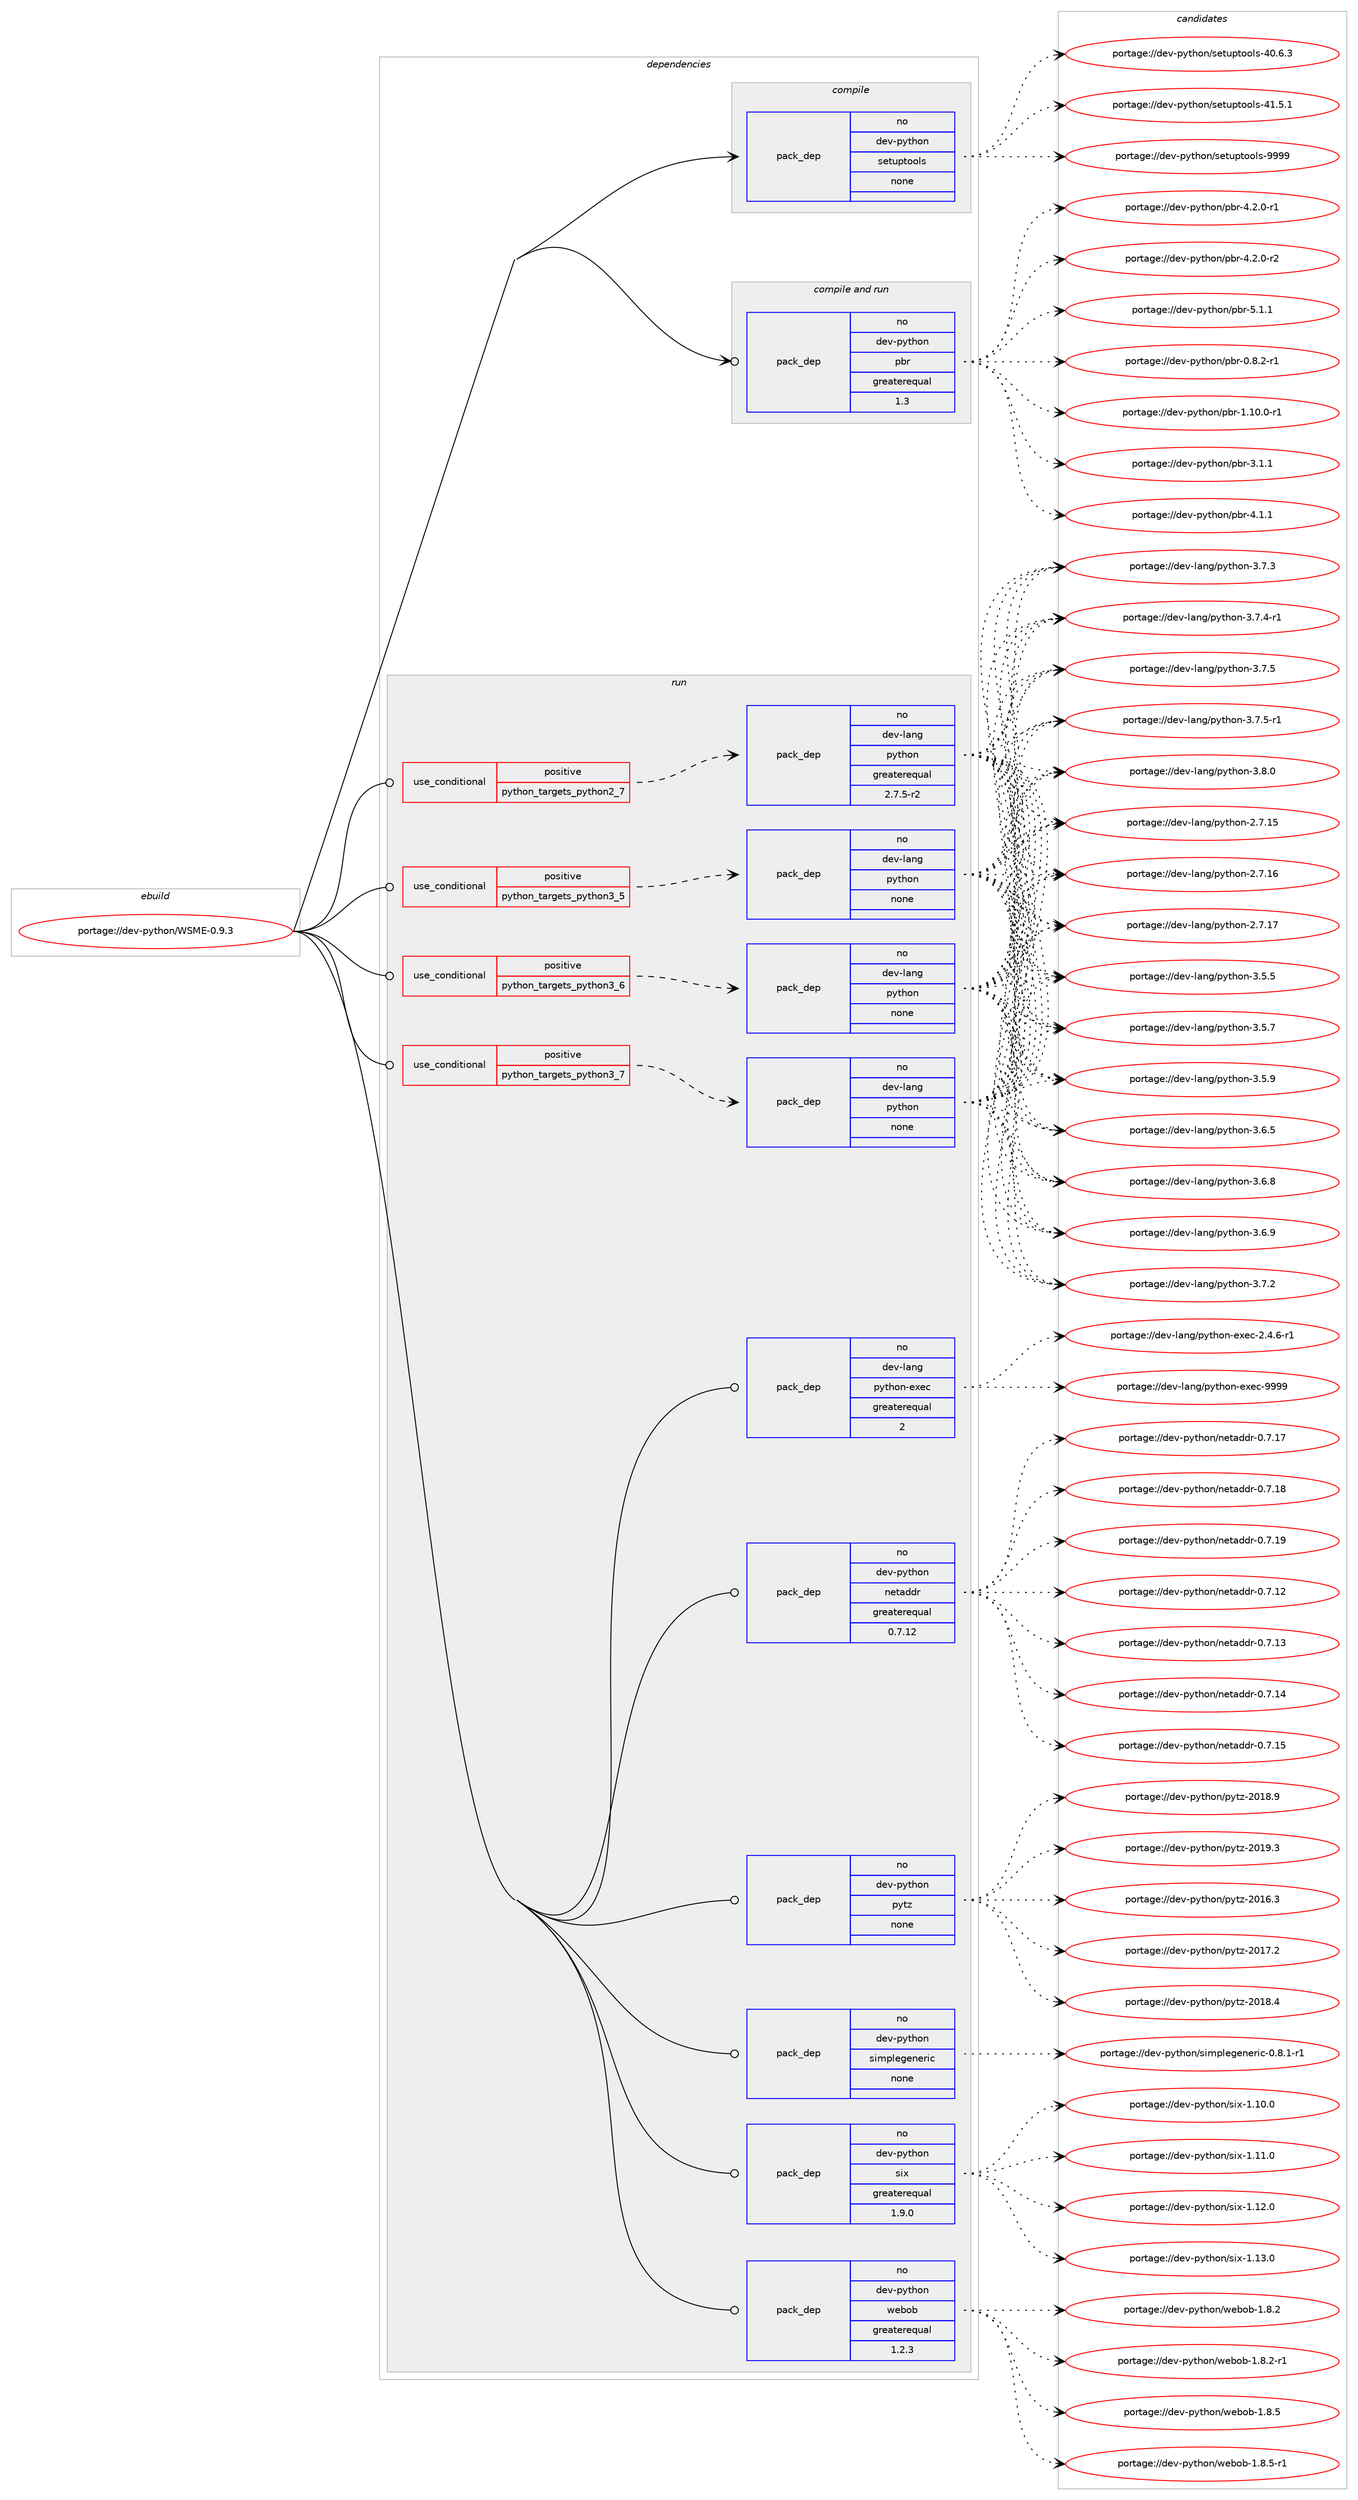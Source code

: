 digraph prolog {

# *************
# Graph options
# *************

newrank=true;
concentrate=true;
compound=true;
graph [rankdir=LR,fontname=Helvetica,fontsize=10,ranksep=1.5];#, ranksep=2.5, nodesep=0.2];
edge  [arrowhead=vee];
node  [fontname=Helvetica,fontsize=10];

# **********
# The ebuild
# **********

subgraph cluster_leftcol {
color=gray;
rank=same;
label=<<i>ebuild</i>>;
id [label="portage://dev-python/WSME-0.9.3", color=red, width=4, href="../dev-python/WSME-0.9.3.svg"];
}

# ****************
# The dependencies
# ****************

subgraph cluster_midcol {
color=gray;
label=<<i>dependencies</i>>;
subgraph cluster_compile {
fillcolor="#eeeeee";
style=filled;
label=<<i>compile</i>>;
subgraph pack99924 {
dependency128425 [label=<<TABLE BORDER="0" CELLBORDER="1" CELLSPACING="0" CELLPADDING="4" WIDTH="220"><TR><TD ROWSPAN="6" CELLPADDING="30">pack_dep</TD></TR><TR><TD WIDTH="110">no</TD></TR><TR><TD>dev-python</TD></TR><TR><TD>setuptools</TD></TR><TR><TD>none</TD></TR><TR><TD></TD></TR></TABLE>>, shape=none, color=blue];
}
id:e -> dependency128425:w [weight=20,style="solid",arrowhead="vee"];
}
subgraph cluster_compileandrun {
fillcolor="#eeeeee";
style=filled;
label=<<i>compile and run</i>>;
subgraph pack99925 {
dependency128426 [label=<<TABLE BORDER="0" CELLBORDER="1" CELLSPACING="0" CELLPADDING="4" WIDTH="220"><TR><TD ROWSPAN="6" CELLPADDING="30">pack_dep</TD></TR><TR><TD WIDTH="110">no</TD></TR><TR><TD>dev-python</TD></TR><TR><TD>pbr</TD></TR><TR><TD>greaterequal</TD></TR><TR><TD>1.3</TD></TR></TABLE>>, shape=none, color=blue];
}
id:e -> dependency128426:w [weight=20,style="solid",arrowhead="odotvee"];
}
subgraph cluster_run {
fillcolor="#eeeeee";
style=filled;
label=<<i>run</i>>;
subgraph cond25200 {
dependency128427 [label=<<TABLE BORDER="0" CELLBORDER="1" CELLSPACING="0" CELLPADDING="4"><TR><TD ROWSPAN="3" CELLPADDING="10">use_conditional</TD></TR><TR><TD>positive</TD></TR><TR><TD>python_targets_python2_7</TD></TR></TABLE>>, shape=none, color=red];
subgraph pack99926 {
dependency128428 [label=<<TABLE BORDER="0" CELLBORDER="1" CELLSPACING="0" CELLPADDING="4" WIDTH="220"><TR><TD ROWSPAN="6" CELLPADDING="30">pack_dep</TD></TR><TR><TD WIDTH="110">no</TD></TR><TR><TD>dev-lang</TD></TR><TR><TD>python</TD></TR><TR><TD>greaterequal</TD></TR><TR><TD>2.7.5-r2</TD></TR></TABLE>>, shape=none, color=blue];
}
dependency128427:e -> dependency128428:w [weight=20,style="dashed",arrowhead="vee"];
}
id:e -> dependency128427:w [weight=20,style="solid",arrowhead="odot"];
subgraph cond25201 {
dependency128429 [label=<<TABLE BORDER="0" CELLBORDER="1" CELLSPACING="0" CELLPADDING="4"><TR><TD ROWSPAN="3" CELLPADDING="10">use_conditional</TD></TR><TR><TD>positive</TD></TR><TR><TD>python_targets_python3_5</TD></TR></TABLE>>, shape=none, color=red];
subgraph pack99927 {
dependency128430 [label=<<TABLE BORDER="0" CELLBORDER="1" CELLSPACING="0" CELLPADDING="4" WIDTH="220"><TR><TD ROWSPAN="6" CELLPADDING="30">pack_dep</TD></TR><TR><TD WIDTH="110">no</TD></TR><TR><TD>dev-lang</TD></TR><TR><TD>python</TD></TR><TR><TD>none</TD></TR><TR><TD></TD></TR></TABLE>>, shape=none, color=blue];
}
dependency128429:e -> dependency128430:w [weight=20,style="dashed",arrowhead="vee"];
}
id:e -> dependency128429:w [weight=20,style="solid",arrowhead="odot"];
subgraph cond25202 {
dependency128431 [label=<<TABLE BORDER="0" CELLBORDER="1" CELLSPACING="0" CELLPADDING="4"><TR><TD ROWSPAN="3" CELLPADDING="10">use_conditional</TD></TR><TR><TD>positive</TD></TR><TR><TD>python_targets_python3_6</TD></TR></TABLE>>, shape=none, color=red];
subgraph pack99928 {
dependency128432 [label=<<TABLE BORDER="0" CELLBORDER="1" CELLSPACING="0" CELLPADDING="4" WIDTH="220"><TR><TD ROWSPAN="6" CELLPADDING="30">pack_dep</TD></TR><TR><TD WIDTH="110">no</TD></TR><TR><TD>dev-lang</TD></TR><TR><TD>python</TD></TR><TR><TD>none</TD></TR><TR><TD></TD></TR></TABLE>>, shape=none, color=blue];
}
dependency128431:e -> dependency128432:w [weight=20,style="dashed",arrowhead="vee"];
}
id:e -> dependency128431:w [weight=20,style="solid",arrowhead="odot"];
subgraph cond25203 {
dependency128433 [label=<<TABLE BORDER="0" CELLBORDER="1" CELLSPACING="0" CELLPADDING="4"><TR><TD ROWSPAN="3" CELLPADDING="10">use_conditional</TD></TR><TR><TD>positive</TD></TR><TR><TD>python_targets_python3_7</TD></TR></TABLE>>, shape=none, color=red];
subgraph pack99929 {
dependency128434 [label=<<TABLE BORDER="0" CELLBORDER="1" CELLSPACING="0" CELLPADDING="4" WIDTH="220"><TR><TD ROWSPAN="6" CELLPADDING="30">pack_dep</TD></TR><TR><TD WIDTH="110">no</TD></TR><TR><TD>dev-lang</TD></TR><TR><TD>python</TD></TR><TR><TD>none</TD></TR><TR><TD></TD></TR></TABLE>>, shape=none, color=blue];
}
dependency128433:e -> dependency128434:w [weight=20,style="dashed",arrowhead="vee"];
}
id:e -> dependency128433:w [weight=20,style="solid",arrowhead="odot"];
subgraph pack99930 {
dependency128435 [label=<<TABLE BORDER="0" CELLBORDER="1" CELLSPACING="0" CELLPADDING="4" WIDTH="220"><TR><TD ROWSPAN="6" CELLPADDING="30">pack_dep</TD></TR><TR><TD WIDTH="110">no</TD></TR><TR><TD>dev-lang</TD></TR><TR><TD>python-exec</TD></TR><TR><TD>greaterequal</TD></TR><TR><TD>2</TD></TR></TABLE>>, shape=none, color=blue];
}
id:e -> dependency128435:w [weight=20,style="solid",arrowhead="odot"];
subgraph pack99931 {
dependency128436 [label=<<TABLE BORDER="0" CELLBORDER="1" CELLSPACING="0" CELLPADDING="4" WIDTH="220"><TR><TD ROWSPAN="6" CELLPADDING="30">pack_dep</TD></TR><TR><TD WIDTH="110">no</TD></TR><TR><TD>dev-python</TD></TR><TR><TD>netaddr</TD></TR><TR><TD>greaterequal</TD></TR><TR><TD>0.7.12</TD></TR></TABLE>>, shape=none, color=blue];
}
id:e -> dependency128436:w [weight=20,style="solid",arrowhead="odot"];
subgraph pack99932 {
dependency128437 [label=<<TABLE BORDER="0" CELLBORDER="1" CELLSPACING="0" CELLPADDING="4" WIDTH="220"><TR><TD ROWSPAN="6" CELLPADDING="30">pack_dep</TD></TR><TR><TD WIDTH="110">no</TD></TR><TR><TD>dev-python</TD></TR><TR><TD>pytz</TD></TR><TR><TD>none</TD></TR><TR><TD></TD></TR></TABLE>>, shape=none, color=blue];
}
id:e -> dependency128437:w [weight=20,style="solid",arrowhead="odot"];
subgraph pack99933 {
dependency128438 [label=<<TABLE BORDER="0" CELLBORDER="1" CELLSPACING="0" CELLPADDING="4" WIDTH="220"><TR><TD ROWSPAN="6" CELLPADDING="30">pack_dep</TD></TR><TR><TD WIDTH="110">no</TD></TR><TR><TD>dev-python</TD></TR><TR><TD>simplegeneric</TD></TR><TR><TD>none</TD></TR><TR><TD></TD></TR></TABLE>>, shape=none, color=blue];
}
id:e -> dependency128438:w [weight=20,style="solid",arrowhead="odot"];
subgraph pack99934 {
dependency128439 [label=<<TABLE BORDER="0" CELLBORDER="1" CELLSPACING="0" CELLPADDING="4" WIDTH="220"><TR><TD ROWSPAN="6" CELLPADDING="30">pack_dep</TD></TR><TR><TD WIDTH="110">no</TD></TR><TR><TD>dev-python</TD></TR><TR><TD>six</TD></TR><TR><TD>greaterequal</TD></TR><TR><TD>1.9.0</TD></TR></TABLE>>, shape=none, color=blue];
}
id:e -> dependency128439:w [weight=20,style="solid",arrowhead="odot"];
subgraph pack99935 {
dependency128440 [label=<<TABLE BORDER="0" CELLBORDER="1" CELLSPACING="0" CELLPADDING="4" WIDTH="220"><TR><TD ROWSPAN="6" CELLPADDING="30">pack_dep</TD></TR><TR><TD WIDTH="110">no</TD></TR><TR><TD>dev-python</TD></TR><TR><TD>webob</TD></TR><TR><TD>greaterequal</TD></TR><TR><TD>1.2.3</TD></TR></TABLE>>, shape=none, color=blue];
}
id:e -> dependency128440:w [weight=20,style="solid",arrowhead="odot"];
}
}

# **************
# The candidates
# **************

subgraph cluster_choices {
rank=same;
color=gray;
label=<<i>candidates</i>>;

subgraph choice99924 {
color=black;
nodesep=1;
choiceportage100101118451121211161041111104711510111611711211611111110811545524846544651 [label="portage://dev-python/setuptools-40.6.3", color=red, width=4,href="../dev-python/setuptools-40.6.3.svg"];
choiceportage100101118451121211161041111104711510111611711211611111110811545524946534649 [label="portage://dev-python/setuptools-41.5.1", color=red, width=4,href="../dev-python/setuptools-41.5.1.svg"];
choiceportage10010111845112121116104111110471151011161171121161111111081154557575757 [label="portage://dev-python/setuptools-9999", color=red, width=4,href="../dev-python/setuptools-9999.svg"];
dependency128425:e -> choiceportage100101118451121211161041111104711510111611711211611111110811545524846544651:w [style=dotted,weight="100"];
dependency128425:e -> choiceportage100101118451121211161041111104711510111611711211611111110811545524946534649:w [style=dotted,weight="100"];
dependency128425:e -> choiceportage10010111845112121116104111110471151011161171121161111111081154557575757:w [style=dotted,weight="100"];
}
subgraph choice99925 {
color=black;
nodesep=1;
choiceportage1001011184511212111610411111047112981144548465646504511449 [label="portage://dev-python/pbr-0.8.2-r1", color=red, width=4,href="../dev-python/pbr-0.8.2-r1.svg"];
choiceportage100101118451121211161041111104711298114454946494846484511449 [label="portage://dev-python/pbr-1.10.0-r1", color=red, width=4,href="../dev-python/pbr-1.10.0-r1.svg"];
choiceportage100101118451121211161041111104711298114455146494649 [label="portage://dev-python/pbr-3.1.1", color=red, width=4,href="../dev-python/pbr-3.1.1.svg"];
choiceportage100101118451121211161041111104711298114455246494649 [label="portage://dev-python/pbr-4.1.1", color=red, width=4,href="../dev-python/pbr-4.1.1.svg"];
choiceportage1001011184511212111610411111047112981144552465046484511449 [label="portage://dev-python/pbr-4.2.0-r1", color=red, width=4,href="../dev-python/pbr-4.2.0-r1.svg"];
choiceportage1001011184511212111610411111047112981144552465046484511450 [label="portage://dev-python/pbr-4.2.0-r2", color=red, width=4,href="../dev-python/pbr-4.2.0-r2.svg"];
choiceportage100101118451121211161041111104711298114455346494649 [label="portage://dev-python/pbr-5.1.1", color=red, width=4,href="../dev-python/pbr-5.1.1.svg"];
dependency128426:e -> choiceportage1001011184511212111610411111047112981144548465646504511449:w [style=dotted,weight="100"];
dependency128426:e -> choiceportage100101118451121211161041111104711298114454946494846484511449:w [style=dotted,weight="100"];
dependency128426:e -> choiceportage100101118451121211161041111104711298114455146494649:w [style=dotted,weight="100"];
dependency128426:e -> choiceportage100101118451121211161041111104711298114455246494649:w [style=dotted,weight="100"];
dependency128426:e -> choiceportage1001011184511212111610411111047112981144552465046484511449:w [style=dotted,weight="100"];
dependency128426:e -> choiceportage1001011184511212111610411111047112981144552465046484511450:w [style=dotted,weight="100"];
dependency128426:e -> choiceportage100101118451121211161041111104711298114455346494649:w [style=dotted,weight="100"];
}
subgraph choice99926 {
color=black;
nodesep=1;
choiceportage10010111845108971101034711212111610411111045504655464953 [label="portage://dev-lang/python-2.7.15", color=red, width=4,href="../dev-lang/python-2.7.15.svg"];
choiceportage10010111845108971101034711212111610411111045504655464954 [label="portage://dev-lang/python-2.7.16", color=red, width=4,href="../dev-lang/python-2.7.16.svg"];
choiceportage10010111845108971101034711212111610411111045504655464955 [label="portage://dev-lang/python-2.7.17", color=red, width=4,href="../dev-lang/python-2.7.17.svg"];
choiceportage100101118451089711010347112121116104111110455146534653 [label="portage://dev-lang/python-3.5.5", color=red, width=4,href="../dev-lang/python-3.5.5.svg"];
choiceportage100101118451089711010347112121116104111110455146534655 [label="portage://dev-lang/python-3.5.7", color=red, width=4,href="../dev-lang/python-3.5.7.svg"];
choiceportage100101118451089711010347112121116104111110455146534657 [label="portage://dev-lang/python-3.5.9", color=red, width=4,href="../dev-lang/python-3.5.9.svg"];
choiceportage100101118451089711010347112121116104111110455146544653 [label="portage://dev-lang/python-3.6.5", color=red, width=4,href="../dev-lang/python-3.6.5.svg"];
choiceportage100101118451089711010347112121116104111110455146544656 [label="portage://dev-lang/python-3.6.8", color=red, width=4,href="../dev-lang/python-3.6.8.svg"];
choiceportage100101118451089711010347112121116104111110455146544657 [label="portage://dev-lang/python-3.6.9", color=red, width=4,href="../dev-lang/python-3.6.9.svg"];
choiceportage100101118451089711010347112121116104111110455146554650 [label="portage://dev-lang/python-3.7.2", color=red, width=4,href="../dev-lang/python-3.7.2.svg"];
choiceportage100101118451089711010347112121116104111110455146554651 [label="portage://dev-lang/python-3.7.3", color=red, width=4,href="../dev-lang/python-3.7.3.svg"];
choiceportage1001011184510897110103471121211161041111104551465546524511449 [label="portage://dev-lang/python-3.7.4-r1", color=red, width=4,href="../dev-lang/python-3.7.4-r1.svg"];
choiceportage100101118451089711010347112121116104111110455146554653 [label="portage://dev-lang/python-3.7.5", color=red, width=4,href="../dev-lang/python-3.7.5.svg"];
choiceportage1001011184510897110103471121211161041111104551465546534511449 [label="portage://dev-lang/python-3.7.5-r1", color=red, width=4,href="../dev-lang/python-3.7.5-r1.svg"];
choiceportage100101118451089711010347112121116104111110455146564648 [label="portage://dev-lang/python-3.8.0", color=red, width=4,href="../dev-lang/python-3.8.0.svg"];
dependency128428:e -> choiceportage10010111845108971101034711212111610411111045504655464953:w [style=dotted,weight="100"];
dependency128428:e -> choiceportage10010111845108971101034711212111610411111045504655464954:w [style=dotted,weight="100"];
dependency128428:e -> choiceportage10010111845108971101034711212111610411111045504655464955:w [style=dotted,weight="100"];
dependency128428:e -> choiceportage100101118451089711010347112121116104111110455146534653:w [style=dotted,weight="100"];
dependency128428:e -> choiceportage100101118451089711010347112121116104111110455146534655:w [style=dotted,weight="100"];
dependency128428:e -> choiceportage100101118451089711010347112121116104111110455146534657:w [style=dotted,weight="100"];
dependency128428:e -> choiceportage100101118451089711010347112121116104111110455146544653:w [style=dotted,weight="100"];
dependency128428:e -> choiceportage100101118451089711010347112121116104111110455146544656:w [style=dotted,weight="100"];
dependency128428:e -> choiceportage100101118451089711010347112121116104111110455146544657:w [style=dotted,weight="100"];
dependency128428:e -> choiceportage100101118451089711010347112121116104111110455146554650:w [style=dotted,weight="100"];
dependency128428:e -> choiceportage100101118451089711010347112121116104111110455146554651:w [style=dotted,weight="100"];
dependency128428:e -> choiceportage1001011184510897110103471121211161041111104551465546524511449:w [style=dotted,weight="100"];
dependency128428:e -> choiceportage100101118451089711010347112121116104111110455146554653:w [style=dotted,weight="100"];
dependency128428:e -> choiceportage1001011184510897110103471121211161041111104551465546534511449:w [style=dotted,weight="100"];
dependency128428:e -> choiceportage100101118451089711010347112121116104111110455146564648:w [style=dotted,weight="100"];
}
subgraph choice99927 {
color=black;
nodesep=1;
choiceportage10010111845108971101034711212111610411111045504655464953 [label="portage://dev-lang/python-2.7.15", color=red, width=4,href="../dev-lang/python-2.7.15.svg"];
choiceportage10010111845108971101034711212111610411111045504655464954 [label="portage://dev-lang/python-2.7.16", color=red, width=4,href="../dev-lang/python-2.7.16.svg"];
choiceportage10010111845108971101034711212111610411111045504655464955 [label="portage://dev-lang/python-2.7.17", color=red, width=4,href="../dev-lang/python-2.7.17.svg"];
choiceportage100101118451089711010347112121116104111110455146534653 [label="portage://dev-lang/python-3.5.5", color=red, width=4,href="../dev-lang/python-3.5.5.svg"];
choiceportage100101118451089711010347112121116104111110455146534655 [label="portage://dev-lang/python-3.5.7", color=red, width=4,href="../dev-lang/python-3.5.7.svg"];
choiceportage100101118451089711010347112121116104111110455146534657 [label="portage://dev-lang/python-3.5.9", color=red, width=4,href="../dev-lang/python-3.5.9.svg"];
choiceportage100101118451089711010347112121116104111110455146544653 [label="portage://dev-lang/python-3.6.5", color=red, width=4,href="../dev-lang/python-3.6.5.svg"];
choiceportage100101118451089711010347112121116104111110455146544656 [label="portage://dev-lang/python-3.6.8", color=red, width=4,href="../dev-lang/python-3.6.8.svg"];
choiceportage100101118451089711010347112121116104111110455146544657 [label="portage://dev-lang/python-3.6.9", color=red, width=4,href="../dev-lang/python-3.6.9.svg"];
choiceportage100101118451089711010347112121116104111110455146554650 [label="portage://dev-lang/python-3.7.2", color=red, width=4,href="../dev-lang/python-3.7.2.svg"];
choiceportage100101118451089711010347112121116104111110455146554651 [label="portage://dev-lang/python-3.7.3", color=red, width=4,href="../dev-lang/python-3.7.3.svg"];
choiceportage1001011184510897110103471121211161041111104551465546524511449 [label="portage://dev-lang/python-3.7.4-r1", color=red, width=4,href="../dev-lang/python-3.7.4-r1.svg"];
choiceportage100101118451089711010347112121116104111110455146554653 [label="portage://dev-lang/python-3.7.5", color=red, width=4,href="../dev-lang/python-3.7.5.svg"];
choiceportage1001011184510897110103471121211161041111104551465546534511449 [label="portage://dev-lang/python-3.7.5-r1", color=red, width=4,href="../dev-lang/python-3.7.5-r1.svg"];
choiceportage100101118451089711010347112121116104111110455146564648 [label="portage://dev-lang/python-3.8.0", color=red, width=4,href="../dev-lang/python-3.8.0.svg"];
dependency128430:e -> choiceportage10010111845108971101034711212111610411111045504655464953:w [style=dotted,weight="100"];
dependency128430:e -> choiceportage10010111845108971101034711212111610411111045504655464954:w [style=dotted,weight="100"];
dependency128430:e -> choiceportage10010111845108971101034711212111610411111045504655464955:w [style=dotted,weight="100"];
dependency128430:e -> choiceportage100101118451089711010347112121116104111110455146534653:w [style=dotted,weight="100"];
dependency128430:e -> choiceportage100101118451089711010347112121116104111110455146534655:w [style=dotted,weight="100"];
dependency128430:e -> choiceportage100101118451089711010347112121116104111110455146534657:w [style=dotted,weight="100"];
dependency128430:e -> choiceportage100101118451089711010347112121116104111110455146544653:w [style=dotted,weight="100"];
dependency128430:e -> choiceportage100101118451089711010347112121116104111110455146544656:w [style=dotted,weight="100"];
dependency128430:e -> choiceportage100101118451089711010347112121116104111110455146544657:w [style=dotted,weight="100"];
dependency128430:e -> choiceportage100101118451089711010347112121116104111110455146554650:w [style=dotted,weight="100"];
dependency128430:e -> choiceportage100101118451089711010347112121116104111110455146554651:w [style=dotted,weight="100"];
dependency128430:e -> choiceportage1001011184510897110103471121211161041111104551465546524511449:w [style=dotted,weight="100"];
dependency128430:e -> choiceportage100101118451089711010347112121116104111110455146554653:w [style=dotted,weight="100"];
dependency128430:e -> choiceportage1001011184510897110103471121211161041111104551465546534511449:w [style=dotted,weight="100"];
dependency128430:e -> choiceportage100101118451089711010347112121116104111110455146564648:w [style=dotted,weight="100"];
}
subgraph choice99928 {
color=black;
nodesep=1;
choiceportage10010111845108971101034711212111610411111045504655464953 [label="portage://dev-lang/python-2.7.15", color=red, width=4,href="../dev-lang/python-2.7.15.svg"];
choiceportage10010111845108971101034711212111610411111045504655464954 [label="portage://dev-lang/python-2.7.16", color=red, width=4,href="../dev-lang/python-2.7.16.svg"];
choiceportage10010111845108971101034711212111610411111045504655464955 [label="portage://dev-lang/python-2.7.17", color=red, width=4,href="../dev-lang/python-2.7.17.svg"];
choiceportage100101118451089711010347112121116104111110455146534653 [label="portage://dev-lang/python-3.5.5", color=red, width=4,href="../dev-lang/python-3.5.5.svg"];
choiceportage100101118451089711010347112121116104111110455146534655 [label="portage://dev-lang/python-3.5.7", color=red, width=4,href="../dev-lang/python-3.5.7.svg"];
choiceportage100101118451089711010347112121116104111110455146534657 [label="portage://dev-lang/python-3.5.9", color=red, width=4,href="../dev-lang/python-3.5.9.svg"];
choiceportage100101118451089711010347112121116104111110455146544653 [label="portage://dev-lang/python-3.6.5", color=red, width=4,href="../dev-lang/python-3.6.5.svg"];
choiceportage100101118451089711010347112121116104111110455146544656 [label="portage://dev-lang/python-3.6.8", color=red, width=4,href="../dev-lang/python-3.6.8.svg"];
choiceportage100101118451089711010347112121116104111110455146544657 [label="portage://dev-lang/python-3.6.9", color=red, width=4,href="../dev-lang/python-3.6.9.svg"];
choiceportage100101118451089711010347112121116104111110455146554650 [label="portage://dev-lang/python-3.7.2", color=red, width=4,href="../dev-lang/python-3.7.2.svg"];
choiceportage100101118451089711010347112121116104111110455146554651 [label="portage://dev-lang/python-3.7.3", color=red, width=4,href="../dev-lang/python-3.7.3.svg"];
choiceportage1001011184510897110103471121211161041111104551465546524511449 [label="portage://dev-lang/python-3.7.4-r1", color=red, width=4,href="../dev-lang/python-3.7.4-r1.svg"];
choiceportage100101118451089711010347112121116104111110455146554653 [label="portage://dev-lang/python-3.7.5", color=red, width=4,href="../dev-lang/python-3.7.5.svg"];
choiceportage1001011184510897110103471121211161041111104551465546534511449 [label="portage://dev-lang/python-3.7.5-r1", color=red, width=4,href="../dev-lang/python-3.7.5-r1.svg"];
choiceportage100101118451089711010347112121116104111110455146564648 [label="portage://dev-lang/python-3.8.0", color=red, width=4,href="../dev-lang/python-3.8.0.svg"];
dependency128432:e -> choiceportage10010111845108971101034711212111610411111045504655464953:w [style=dotted,weight="100"];
dependency128432:e -> choiceportage10010111845108971101034711212111610411111045504655464954:w [style=dotted,weight="100"];
dependency128432:e -> choiceportage10010111845108971101034711212111610411111045504655464955:w [style=dotted,weight="100"];
dependency128432:e -> choiceportage100101118451089711010347112121116104111110455146534653:w [style=dotted,weight="100"];
dependency128432:e -> choiceportage100101118451089711010347112121116104111110455146534655:w [style=dotted,weight="100"];
dependency128432:e -> choiceportage100101118451089711010347112121116104111110455146534657:w [style=dotted,weight="100"];
dependency128432:e -> choiceportage100101118451089711010347112121116104111110455146544653:w [style=dotted,weight="100"];
dependency128432:e -> choiceportage100101118451089711010347112121116104111110455146544656:w [style=dotted,weight="100"];
dependency128432:e -> choiceportage100101118451089711010347112121116104111110455146544657:w [style=dotted,weight="100"];
dependency128432:e -> choiceportage100101118451089711010347112121116104111110455146554650:w [style=dotted,weight="100"];
dependency128432:e -> choiceportage100101118451089711010347112121116104111110455146554651:w [style=dotted,weight="100"];
dependency128432:e -> choiceportage1001011184510897110103471121211161041111104551465546524511449:w [style=dotted,weight="100"];
dependency128432:e -> choiceportage100101118451089711010347112121116104111110455146554653:w [style=dotted,weight="100"];
dependency128432:e -> choiceportage1001011184510897110103471121211161041111104551465546534511449:w [style=dotted,weight="100"];
dependency128432:e -> choiceportage100101118451089711010347112121116104111110455146564648:w [style=dotted,weight="100"];
}
subgraph choice99929 {
color=black;
nodesep=1;
choiceportage10010111845108971101034711212111610411111045504655464953 [label="portage://dev-lang/python-2.7.15", color=red, width=4,href="../dev-lang/python-2.7.15.svg"];
choiceportage10010111845108971101034711212111610411111045504655464954 [label="portage://dev-lang/python-2.7.16", color=red, width=4,href="../dev-lang/python-2.7.16.svg"];
choiceportage10010111845108971101034711212111610411111045504655464955 [label="portage://dev-lang/python-2.7.17", color=red, width=4,href="../dev-lang/python-2.7.17.svg"];
choiceportage100101118451089711010347112121116104111110455146534653 [label="portage://dev-lang/python-3.5.5", color=red, width=4,href="../dev-lang/python-3.5.5.svg"];
choiceportage100101118451089711010347112121116104111110455146534655 [label="portage://dev-lang/python-3.5.7", color=red, width=4,href="../dev-lang/python-3.5.7.svg"];
choiceportage100101118451089711010347112121116104111110455146534657 [label="portage://dev-lang/python-3.5.9", color=red, width=4,href="../dev-lang/python-3.5.9.svg"];
choiceportage100101118451089711010347112121116104111110455146544653 [label="portage://dev-lang/python-3.6.5", color=red, width=4,href="../dev-lang/python-3.6.5.svg"];
choiceportage100101118451089711010347112121116104111110455146544656 [label="portage://dev-lang/python-3.6.8", color=red, width=4,href="../dev-lang/python-3.6.8.svg"];
choiceportage100101118451089711010347112121116104111110455146544657 [label="portage://dev-lang/python-3.6.9", color=red, width=4,href="../dev-lang/python-3.6.9.svg"];
choiceportage100101118451089711010347112121116104111110455146554650 [label="portage://dev-lang/python-3.7.2", color=red, width=4,href="../dev-lang/python-3.7.2.svg"];
choiceportage100101118451089711010347112121116104111110455146554651 [label="portage://dev-lang/python-3.7.3", color=red, width=4,href="../dev-lang/python-3.7.3.svg"];
choiceportage1001011184510897110103471121211161041111104551465546524511449 [label="portage://dev-lang/python-3.7.4-r1", color=red, width=4,href="../dev-lang/python-3.7.4-r1.svg"];
choiceportage100101118451089711010347112121116104111110455146554653 [label="portage://dev-lang/python-3.7.5", color=red, width=4,href="../dev-lang/python-3.7.5.svg"];
choiceportage1001011184510897110103471121211161041111104551465546534511449 [label="portage://dev-lang/python-3.7.5-r1", color=red, width=4,href="../dev-lang/python-3.7.5-r1.svg"];
choiceportage100101118451089711010347112121116104111110455146564648 [label="portage://dev-lang/python-3.8.0", color=red, width=4,href="../dev-lang/python-3.8.0.svg"];
dependency128434:e -> choiceportage10010111845108971101034711212111610411111045504655464953:w [style=dotted,weight="100"];
dependency128434:e -> choiceportage10010111845108971101034711212111610411111045504655464954:w [style=dotted,weight="100"];
dependency128434:e -> choiceportage10010111845108971101034711212111610411111045504655464955:w [style=dotted,weight="100"];
dependency128434:e -> choiceportage100101118451089711010347112121116104111110455146534653:w [style=dotted,weight="100"];
dependency128434:e -> choiceportage100101118451089711010347112121116104111110455146534655:w [style=dotted,weight="100"];
dependency128434:e -> choiceportage100101118451089711010347112121116104111110455146534657:w [style=dotted,weight="100"];
dependency128434:e -> choiceportage100101118451089711010347112121116104111110455146544653:w [style=dotted,weight="100"];
dependency128434:e -> choiceportage100101118451089711010347112121116104111110455146544656:w [style=dotted,weight="100"];
dependency128434:e -> choiceportage100101118451089711010347112121116104111110455146544657:w [style=dotted,weight="100"];
dependency128434:e -> choiceportage100101118451089711010347112121116104111110455146554650:w [style=dotted,weight="100"];
dependency128434:e -> choiceportage100101118451089711010347112121116104111110455146554651:w [style=dotted,weight="100"];
dependency128434:e -> choiceportage1001011184510897110103471121211161041111104551465546524511449:w [style=dotted,weight="100"];
dependency128434:e -> choiceportage100101118451089711010347112121116104111110455146554653:w [style=dotted,weight="100"];
dependency128434:e -> choiceportage1001011184510897110103471121211161041111104551465546534511449:w [style=dotted,weight="100"];
dependency128434:e -> choiceportage100101118451089711010347112121116104111110455146564648:w [style=dotted,weight="100"];
}
subgraph choice99930 {
color=black;
nodesep=1;
choiceportage10010111845108971101034711212111610411111045101120101994550465246544511449 [label="portage://dev-lang/python-exec-2.4.6-r1", color=red, width=4,href="../dev-lang/python-exec-2.4.6-r1.svg"];
choiceportage10010111845108971101034711212111610411111045101120101994557575757 [label="portage://dev-lang/python-exec-9999", color=red, width=4,href="../dev-lang/python-exec-9999.svg"];
dependency128435:e -> choiceportage10010111845108971101034711212111610411111045101120101994550465246544511449:w [style=dotted,weight="100"];
dependency128435:e -> choiceportage10010111845108971101034711212111610411111045101120101994557575757:w [style=dotted,weight="100"];
}
subgraph choice99931 {
color=black;
nodesep=1;
choiceportage10010111845112121116104111110471101011169710010011445484655464950 [label="portage://dev-python/netaddr-0.7.12", color=red, width=4,href="../dev-python/netaddr-0.7.12.svg"];
choiceportage10010111845112121116104111110471101011169710010011445484655464951 [label="portage://dev-python/netaddr-0.7.13", color=red, width=4,href="../dev-python/netaddr-0.7.13.svg"];
choiceportage10010111845112121116104111110471101011169710010011445484655464952 [label="portage://dev-python/netaddr-0.7.14", color=red, width=4,href="../dev-python/netaddr-0.7.14.svg"];
choiceportage10010111845112121116104111110471101011169710010011445484655464953 [label="portage://dev-python/netaddr-0.7.15", color=red, width=4,href="../dev-python/netaddr-0.7.15.svg"];
choiceportage10010111845112121116104111110471101011169710010011445484655464955 [label="portage://dev-python/netaddr-0.7.17", color=red, width=4,href="../dev-python/netaddr-0.7.17.svg"];
choiceportage10010111845112121116104111110471101011169710010011445484655464956 [label="portage://dev-python/netaddr-0.7.18", color=red, width=4,href="../dev-python/netaddr-0.7.18.svg"];
choiceportage10010111845112121116104111110471101011169710010011445484655464957 [label="portage://dev-python/netaddr-0.7.19", color=red, width=4,href="../dev-python/netaddr-0.7.19.svg"];
dependency128436:e -> choiceportage10010111845112121116104111110471101011169710010011445484655464950:w [style=dotted,weight="100"];
dependency128436:e -> choiceportage10010111845112121116104111110471101011169710010011445484655464951:w [style=dotted,weight="100"];
dependency128436:e -> choiceportage10010111845112121116104111110471101011169710010011445484655464952:w [style=dotted,weight="100"];
dependency128436:e -> choiceportage10010111845112121116104111110471101011169710010011445484655464953:w [style=dotted,weight="100"];
dependency128436:e -> choiceportage10010111845112121116104111110471101011169710010011445484655464955:w [style=dotted,weight="100"];
dependency128436:e -> choiceportage10010111845112121116104111110471101011169710010011445484655464956:w [style=dotted,weight="100"];
dependency128436:e -> choiceportage10010111845112121116104111110471101011169710010011445484655464957:w [style=dotted,weight="100"];
}
subgraph choice99932 {
color=black;
nodesep=1;
choiceportage100101118451121211161041111104711212111612245504849544651 [label="portage://dev-python/pytz-2016.3", color=red, width=4,href="../dev-python/pytz-2016.3.svg"];
choiceportage100101118451121211161041111104711212111612245504849554650 [label="portage://dev-python/pytz-2017.2", color=red, width=4,href="../dev-python/pytz-2017.2.svg"];
choiceportage100101118451121211161041111104711212111612245504849564652 [label="portage://dev-python/pytz-2018.4", color=red, width=4,href="../dev-python/pytz-2018.4.svg"];
choiceportage100101118451121211161041111104711212111612245504849564657 [label="portage://dev-python/pytz-2018.9", color=red, width=4,href="../dev-python/pytz-2018.9.svg"];
choiceportage100101118451121211161041111104711212111612245504849574651 [label="portage://dev-python/pytz-2019.3", color=red, width=4,href="../dev-python/pytz-2019.3.svg"];
dependency128437:e -> choiceportage100101118451121211161041111104711212111612245504849544651:w [style=dotted,weight="100"];
dependency128437:e -> choiceportage100101118451121211161041111104711212111612245504849554650:w [style=dotted,weight="100"];
dependency128437:e -> choiceportage100101118451121211161041111104711212111612245504849564652:w [style=dotted,weight="100"];
dependency128437:e -> choiceportage100101118451121211161041111104711212111612245504849564657:w [style=dotted,weight="100"];
dependency128437:e -> choiceportage100101118451121211161041111104711212111612245504849574651:w [style=dotted,weight="100"];
}
subgraph choice99933 {
color=black;
nodesep=1;
choiceportage1001011184511212111610411111047115105109112108101103101110101114105994548465646494511449 [label="portage://dev-python/simplegeneric-0.8.1-r1", color=red, width=4,href="../dev-python/simplegeneric-0.8.1-r1.svg"];
dependency128438:e -> choiceportage1001011184511212111610411111047115105109112108101103101110101114105994548465646494511449:w [style=dotted,weight="100"];
}
subgraph choice99934 {
color=black;
nodesep=1;
choiceportage100101118451121211161041111104711510512045494649484648 [label="portage://dev-python/six-1.10.0", color=red, width=4,href="../dev-python/six-1.10.0.svg"];
choiceportage100101118451121211161041111104711510512045494649494648 [label="portage://dev-python/six-1.11.0", color=red, width=4,href="../dev-python/six-1.11.0.svg"];
choiceportage100101118451121211161041111104711510512045494649504648 [label="portage://dev-python/six-1.12.0", color=red, width=4,href="../dev-python/six-1.12.0.svg"];
choiceportage100101118451121211161041111104711510512045494649514648 [label="portage://dev-python/six-1.13.0", color=red, width=4,href="../dev-python/six-1.13.0.svg"];
dependency128439:e -> choiceportage100101118451121211161041111104711510512045494649484648:w [style=dotted,weight="100"];
dependency128439:e -> choiceportage100101118451121211161041111104711510512045494649494648:w [style=dotted,weight="100"];
dependency128439:e -> choiceportage100101118451121211161041111104711510512045494649504648:w [style=dotted,weight="100"];
dependency128439:e -> choiceportage100101118451121211161041111104711510512045494649514648:w [style=dotted,weight="100"];
}
subgraph choice99935 {
color=black;
nodesep=1;
choiceportage10010111845112121116104111110471191019811198454946564650 [label="portage://dev-python/webob-1.8.2", color=red, width=4,href="../dev-python/webob-1.8.2.svg"];
choiceportage100101118451121211161041111104711910198111984549465646504511449 [label="portage://dev-python/webob-1.8.2-r1", color=red, width=4,href="../dev-python/webob-1.8.2-r1.svg"];
choiceportage10010111845112121116104111110471191019811198454946564653 [label="portage://dev-python/webob-1.8.5", color=red, width=4,href="../dev-python/webob-1.8.5.svg"];
choiceportage100101118451121211161041111104711910198111984549465646534511449 [label="portage://dev-python/webob-1.8.5-r1", color=red, width=4,href="../dev-python/webob-1.8.5-r1.svg"];
dependency128440:e -> choiceportage10010111845112121116104111110471191019811198454946564650:w [style=dotted,weight="100"];
dependency128440:e -> choiceportage100101118451121211161041111104711910198111984549465646504511449:w [style=dotted,weight="100"];
dependency128440:e -> choiceportage10010111845112121116104111110471191019811198454946564653:w [style=dotted,weight="100"];
dependency128440:e -> choiceportage100101118451121211161041111104711910198111984549465646534511449:w [style=dotted,weight="100"];
}
}

}
